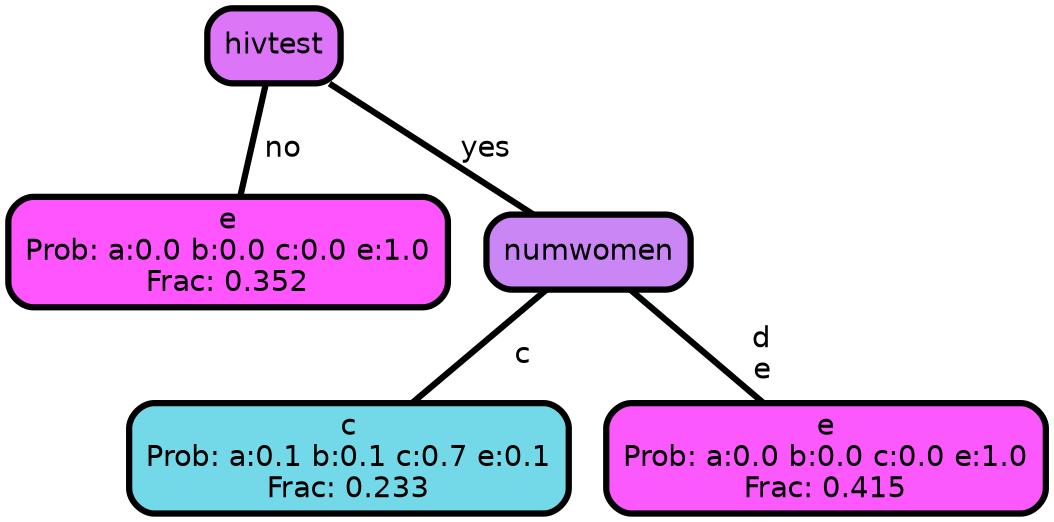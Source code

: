 graph Tree {
node [shape=box, style="filled, rounded",color="black",penwidth="3",fontcolor="black",                 fontname=helvetica] ;
graph [ranksep="0 equally", splines=straight,                 bgcolor=transparent, dpi=200] ;
edge [fontname=helvetica, color=black] ;
0 [label="e
Prob: a:0.0 b:0.0 c:0.0 e:1.0
Frac: 0.352", fillcolor="#ff55ff"] ;
1 [label="hivtest", fillcolor="#dd75f9"] ;
2 [label="c
Prob: a:0.1 b:0.1 c:0.7 e:0.1
Frac: 0.233", fillcolor="#73d8e7"] ;
3 [label="numwomen", fillcolor="#ca86f5"] ;
4 [label="e
Prob: a:0.0 b:0.0 c:0.0 e:1.0
Frac: 0.415", fillcolor="#fb58fd"] ;
1 -- 0 [label=" no",penwidth=3] ;
1 -- 3 [label=" yes",penwidth=3] ;
3 -- 2 [label=" c",penwidth=3] ;
3 -- 4 [label=" d\n e",penwidth=3] ;
{rank = same;}}